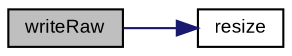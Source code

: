 digraph "writeRaw"
{
  bgcolor="transparent";
  edge [fontname="Arial",fontsize="9",labelfontname="Arial",labelfontsize="9"];
  node [fontname="Arial",fontsize="9",shape=record];
  rankdir="LR";
  Node1 [label="writeRaw",height=0.2,width=0.4,color="black", fillcolor="grey75", style="filled" fontcolor="black"];
  Node1 -> Node2 [color="midnightblue",fontsize="9",style="solid",fontname="Arial"];
  Node2 [label="resize",height=0.2,width=0.4,color="black",URL="$class_v_s_t_g_u_i_1_1_c_memory_stream.html#a00bbb6426ba9256d164782c194fc12d8"];
}
